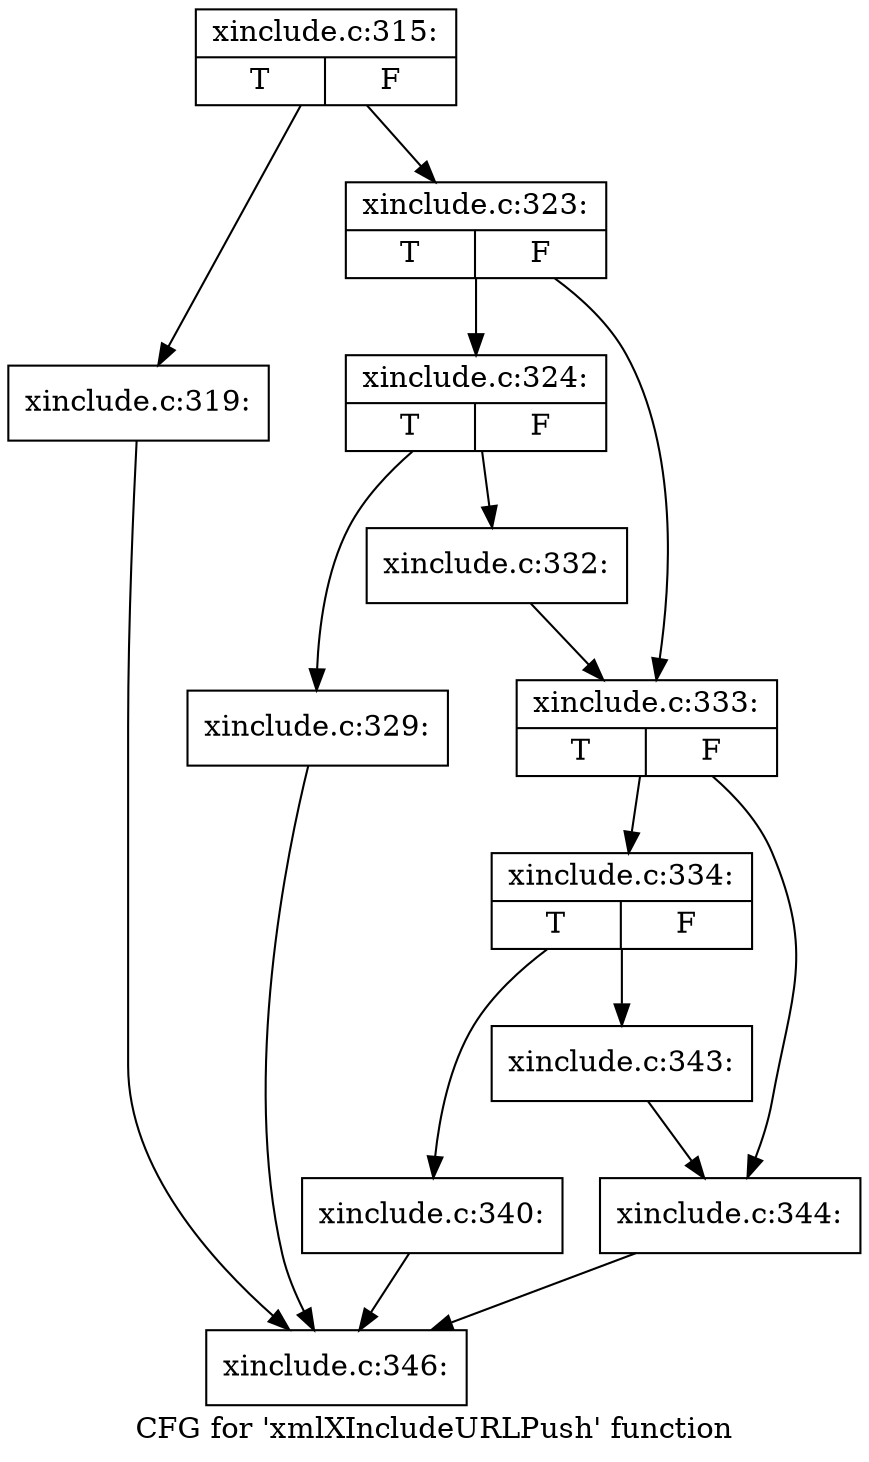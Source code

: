 digraph "CFG for 'xmlXIncludeURLPush' function" {
	label="CFG for 'xmlXIncludeURLPush' function";

	Node0x5498310 [shape=record,label="{xinclude.c:315:|{<s0>T|<s1>F}}"];
	Node0x5498310 -> Node0x54a8ce0;
	Node0x5498310 -> Node0x54a8d30;
	Node0x54a8ce0 [shape=record,label="{xinclude.c:319:}"];
	Node0x54a8ce0 -> Node0x5498730;
	Node0x54a8d30 [shape=record,label="{xinclude.c:323:|{<s0>T|<s1>F}}"];
	Node0x54a8d30 -> Node0x54a98f0;
	Node0x54a8d30 -> Node0x54a9e40;
	Node0x54a98f0 [shape=record,label="{xinclude.c:324:|{<s0>T|<s1>F}}"];
	Node0x54a98f0 -> Node0x54aad00;
	Node0x54a98f0 -> Node0x54aad50;
	Node0x54aad00 [shape=record,label="{xinclude.c:329:}"];
	Node0x54aad00 -> Node0x5498730;
	Node0x54aad50 [shape=record,label="{xinclude.c:332:}"];
	Node0x54aad50 -> Node0x54a9e40;
	Node0x54a9e40 [shape=record,label="{xinclude.c:333:|{<s0>T|<s1>F}}"];
	Node0x54a9e40 -> Node0x54ab790;
	Node0x54a9e40 -> Node0x54ab7e0;
	Node0x54ab790 [shape=record,label="{xinclude.c:334:|{<s0>T|<s1>F}}"];
	Node0x54ab790 -> Node0x54acad0;
	Node0x54ab790 -> Node0x54acb20;
	Node0x54acad0 [shape=record,label="{xinclude.c:340:}"];
	Node0x54acad0 -> Node0x5498730;
	Node0x54acb20 [shape=record,label="{xinclude.c:343:}"];
	Node0x54acb20 -> Node0x54ab7e0;
	Node0x54ab7e0 [shape=record,label="{xinclude.c:344:}"];
	Node0x54ab7e0 -> Node0x5498730;
	Node0x5498730 [shape=record,label="{xinclude.c:346:}"];
}
